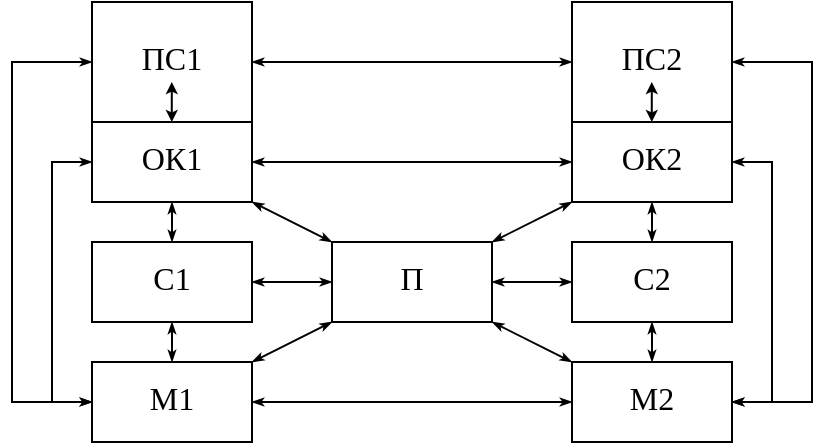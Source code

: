 <mxfile version="18.0.3" type="device" pages="2"><diagram id="C-ePxQUDzWHpukOhYCaf" name="Page-1"><mxGraphModel dx="1064" dy="445" grid="1" gridSize="10" guides="1" tooltips="1" connect="1" arrows="1" fold="1" page="1" pageScale="1" pageWidth="827" pageHeight="1169" math="0" shadow="0"><root><mxCell id="0"/><mxCell id="1" parent="0"/><mxCell id="4cuXNsHj5wjnac_bTnUl-11" style="edgeStyle=orthogonalEdgeStyle;shape=connector;rounded=0;orthogonalLoop=1;jettySize=auto;html=1;exitX=1;exitY=0.5;exitDx=0;exitDy=0;entryX=0;entryY=0.5;entryDx=0;entryDy=0;labelBackgroundColor=default;fontFamily=Times New Roman;fontSize=16;fontColor=default;startArrow=classicThin;startFill=1;endArrow=classicThin;endFill=1;startSize=3;endSize=3;strokeColor=default;spacing=2;" parent="1" source="4cuXNsHj5wjnac_bTnUl-1" target="4cuXNsHj5wjnac_bTnUl-5" edge="1"><mxGeometry relative="1" as="geometry"/></mxCell><mxCell id="4cuXNsHj5wjnac_bTnUl-13" style="edgeStyle=none;shape=connector;rounded=0;orthogonalLoop=1;jettySize=auto;html=1;exitX=1;exitY=1;exitDx=0;exitDy=0;entryX=0;entryY=0;entryDx=0;entryDy=0;labelBackgroundColor=default;fontFamily=Times New Roman;fontSize=16;fontColor=default;startArrow=classicThin;startFill=1;endArrow=classicThin;endFill=1;startSize=3;endSize=3;strokeColor=default;spacing=2;" parent="1" source="4cuXNsHj5wjnac_bTnUl-1" target="4cuXNsHj5wjnac_bTnUl-7" edge="1"><mxGeometry relative="1" as="geometry"/></mxCell><mxCell id="4cuXNsHj5wjnac_bTnUl-15" style="edgeStyle=none;shape=connector;rounded=0;orthogonalLoop=1;jettySize=auto;html=1;exitX=0;exitY=0;exitDx=0;exitDy=0;entryX=1;entryY=1;entryDx=0;entryDy=0;labelBackgroundColor=default;fontFamily=Times New Roman;fontSize=16;fontColor=default;startArrow=classicThin;startFill=1;endArrow=classicThin;endFill=1;startSize=3;endSize=3;strokeColor=default;spacing=2;" parent="1" source="4cuXNsHj5wjnac_bTnUl-1" target="4cuXNsHj5wjnac_bTnUl-4" edge="1"><mxGeometry relative="1" as="geometry"/></mxCell><mxCell id="4cuXNsHj5wjnac_bTnUl-16" style="edgeStyle=none;shape=connector;rounded=0;orthogonalLoop=1;jettySize=auto;html=1;exitX=1;exitY=0;exitDx=0;exitDy=0;labelBackgroundColor=default;fontFamily=Times New Roman;fontSize=16;fontColor=default;startArrow=classicThin;startFill=1;endArrow=classicThin;endFill=1;startSize=3;endSize=3;strokeColor=default;spacing=2;" parent="1" source="4cuXNsHj5wjnac_bTnUl-1" target="4cuXNsHj5wjnac_bTnUl-3" edge="1"><mxGeometry relative="1" as="geometry"/></mxCell><mxCell id="4cuXNsHj5wjnac_bTnUl-1" value="&lt;p style=&quot;line-height: 1; font-size: 16px;&quot;&gt;П&lt;/p&gt;" style="shape=stencil(tVTRboMwDPyavFYh2T5gYtt/pKlXotIkcrJ1/fuaGKQiBq0mQEjgu3B3Bhyh69SYCEJJb84g9LtQKmKwkBLdEdww9iK5vHBZDbVJEWxm8MegM/sWmEkZwwku7pB7CecbQJc7Vn8I+UZrulPXNnhPIi74NGLueBIzztOz8pfFevvrqIqkf4YM2IdkVKjP52V3r9sIVxvlHcsO6VfPu57wOHG11YdbTbj6v6yuCZn7uXW9N/Z0xPDtD3+G+XJta0MbkEq+Fi+htOyP5Wai6QZvQgw0dmO7PE4PRn/OmPCJd0FnGqZWA8KDN8G7yYLr7IJiPXEoKG99BbgB);whiteSpace=wrap;html=1;fontFamily=Times New Roman;fontSize=16;spacingBottom=4;spacing=2;" parent="1" vertex="1"><mxGeometry x="280" y="240" width="80" height="40" as="geometry"/></mxCell><mxCell id="4cuXNsHj5wjnac_bTnUl-12" style="shape=connector;rounded=0;orthogonalLoop=1;jettySize=auto;html=1;exitX=1;exitY=0;exitDx=0;exitDy=0;entryX=0;entryY=1;entryDx=0;entryDy=0;labelBackgroundColor=default;fontFamily=Times New Roman;fontSize=16;fontColor=default;startArrow=classicThin;startFill=1;endArrow=classicThin;endFill=1;startSize=3;endSize=3;strokeColor=default;spacing=2;" parent="1" source="4cuXNsHj5wjnac_bTnUl-2" target="4cuXNsHj5wjnac_bTnUl-1" edge="1"><mxGeometry relative="1" as="geometry"/></mxCell><mxCell id="4cuXNsHj5wjnac_bTnUl-14" style="edgeStyle=none;shape=connector;rounded=0;orthogonalLoop=1;jettySize=auto;html=1;exitX=1;exitY=0.5;exitDx=0;exitDy=0;labelBackgroundColor=default;fontFamily=Times New Roman;fontSize=16;fontColor=default;startArrow=classicThin;startFill=1;endArrow=classicThin;endFill=1;startSize=3;endSize=3;strokeColor=default;spacing=2;" parent="1" source="4cuXNsHj5wjnac_bTnUl-2" target="4cuXNsHj5wjnac_bTnUl-7" edge="1"><mxGeometry relative="1" as="geometry"/></mxCell><mxCell id="4cuXNsHj5wjnac_bTnUl-2" value="&lt;p style=&quot;line-height: 1 ; font-size: 16px&quot;&gt;М1&lt;/p&gt;" style="shape=stencil(tVTRboMwDPyavFYh2T5gYtt/pKlXotIkcrJ1/fuaGKQiBq0mQEjgu3B3Bhyh69SYCEJJb84g9LtQKmKwkBLdEdww9iK5vHBZDbVJEWxm8MegM/sWmEkZwwku7pB7CecbQJc7Vn8I+UZrulPXNnhPIi74NGLueBIzztOz8pfFevvrqIqkf4YM2IdkVKjP52V3r9sIVxvlHcsO6VfPu57wOHG11YdbTbj6v6yuCZn7uXW9N/Z0xPDtD3+G+XJta0MbkEq+Fi+htOyP5Wai6QZvQgw0dmO7PE4PRn/OmPCJd0FnGqZWA8KDN8G7yYLr7IJiPXEoKG99BbgB);whiteSpace=wrap;html=1;fontFamily=Times New Roman;fontSize=16;spacingBottom=4;spacing=2;" parent="1" vertex="1"><mxGeometry x="160" y="300" width="80" height="40" as="geometry"/></mxCell><mxCell id="4cuXNsHj5wjnac_bTnUl-27" style="edgeStyle=orthogonalEdgeStyle;shape=connector;rounded=0;orthogonalLoop=1;jettySize=auto;html=1;exitX=0.5;exitY=1;exitDx=0;exitDy=0;entryX=0.5;entryY=0;entryDx=0;entryDy=0;labelBackgroundColor=default;fontFamily=Times New Roman;fontSize=16;fontColor=default;startArrow=classicThin;startFill=1;endArrow=classicThin;endFill=1;startSize=3;endSize=3;strokeColor=default;spacing=2;" parent="1" source="4cuXNsHj5wjnac_bTnUl-3" target="4cuXNsHj5wjnac_bTnUl-5" edge="1"><mxGeometry relative="1" as="geometry"/></mxCell><mxCell id="4cuXNsHj5wjnac_bTnUl-28" style="edgeStyle=orthogonalEdgeStyle;shape=connector;rounded=0;orthogonalLoop=1;jettySize=auto;html=1;exitX=1;exitY=0.5;exitDx=0;exitDy=0;entryX=1;entryY=0.5;entryDx=0;entryDy=0;labelBackgroundColor=default;fontFamily=Times New Roman;fontSize=16;fontColor=default;startArrow=classicThin;startFill=1;endArrow=classicThin;endFill=1;startSize=3;endSize=3;strokeColor=default;spacing=2;" parent="1" source="4cuXNsHj5wjnac_bTnUl-3" target="4cuXNsHj5wjnac_bTnUl-7" edge="1"><mxGeometry relative="1" as="geometry"/></mxCell><mxCell id="4cuXNsHj5wjnac_bTnUl-3" value="&lt;p style=&quot;line-height: 1 ; font-size: 16px&quot;&gt;ОК2&lt;/p&gt;" style="shape=stencil(tVTRboMwDPyavFYh2T5gYtt/pKlXotIkcrJ1/fuaGKQiBq0mQEjgu3B3Bhyh69SYCEJJb84g9LtQKmKwkBLdEdww9iK5vHBZDbVJEWxm8MegM/sWmEkZwwku7pB7CecbQJc7Vn8I+UZrulPXNnhPIi74NGLueBIzztOz8pfFevvrqIqkf4YM2IdkVKjP52V3r9sIVxvlHcsO6VfPu57wOHG11YdbTbj6v6yuCZn7uXW9N/Z0xPDtD3+G+XJta0MbkEq+Fi+htOyP5Wai6QZvQgw0dmO7PE4PRn/OmPCJd0FnGqZWA8KDN8G7yYLr7IJiPXEoKG99BbgB);whiteSpace=wrap;html=1;fontFamily=Times New Roman;fontSize=16;spacingBottom=4;spacing=2;" parent="1" vertex="1"><mxGeometry x="400" y="180" width="80" height="40" as="geometry"/></mxCell><mxCell id="4cuXNsHj5wjnac_bTnUl-17" style="edgeStyle=none;shape=connector;rounded=0;orthogonalLoop=1;jettySize=auto;html=1;exitX=1;exitY=0.5;exitDx=0;exitDy=0;entryX=0;entryY=0.5;entryDx=0;entryDy=0;labelBackgroundColor=default;fontFamily=Times New Roman;fontSize=16;fontColor=default;startArrow=classicThin;startFill=1;endArrow=classicThin;endFill=1;startSize=3;endSize=3;strokeColor=default;spacing=2;" parent="1" source="4cuXNsHj5wjnac_bTnUl-4" target="4cuXNsHj5wjnac_bTnUl-3" edge="1"><mxGeometry relative="1" as="geometry"/></mxCell><mxCell id="4cuXNsHj5wjnac_bTnUl-22" style="edgeStyle=orthogonalEdgeStyle;shape=connector;rounded=0;orthogonalLoop=1;jettySize=auto;html=1;exitX=0;exitY=0.5;exitDx=0;exitDy=0;entryX=0;entryY=0.5;entryDx=0;entryDy=0;labelBackgroundColor=default;fontFamily=Times New Roman;fontSize=16;fontColor=default;startArrow=classicThin;startFill=1;endArrow=classicThin;endFill=1;startSize=3;endSize=3;strokeColor=default;spacing=2;" parent="1" source="4cuXNsHj5wjnac_bTnUl-4" target="4cuXNsHj5wjnac_bTnUl-2" edge="1"><mxGeometry relative="1" as="geometry"/></mxCell><mxCell id="4cuXNsHj5wjnac_bTnUl-4" value="&lt;p style=&quot;line-height: 1 ; font-size: 16px&quot;&gt;ОК1&lt;/p&gt;" style="shape=stencil(tVTRboMwDPyavFYh2T5gYtt/pKlXotIkcrJ1/fuaGKQiBq0mQEjgu3B3Bhyh69SYCEJJb84g9LtQKmKwkBLdEdww9iK5vHBZDbVJEWxm8MegM/sWmEkZwwku7pB7CecbQJc7Vn8I+UZrulPXNnhPIi74NGLueBIzztOz8pfFevvrqIqkf4YM2IdkVKjP52V3r9sIVxvlHcsO6VfPu57wOHG11YdbTbj6v6yuCZn7uXW9N/Z0xPDtD3+G+XJta0MbkEq+Fi+htOyP5Wai6QZvQgw0dmO7PE4PRn/OmPCJd0FnGqZWA8KDN8G7yYLr7IJiPXEoKG99BbgB);whiteSpace=wrap;html=1;fontFamily=Times New Roman;fontSize=16;spacingBottom=4;spacing=2;" parent="1" vertex="1"><mxGeometry x="160" y="180" width="80" height="40" as="geometry"/></mxCell><mxCell id="4cuXNsHj5wjnac_bTnUl-26" style="edgeStyle=orthogonalEdgeStyle;shape=connector;rounded=0;orthogonalLoop=1;jettySize=auto;html=1;exitX=0.5;exitY=1;exitDx=0;exitDy=0;entryX=0.5;entryY=0;entryDx=0;entryDy=0;labelBackgroundColor=default;fontFamily=Times New Roman;fontSize=16;fontColor=default;startArrow=classicThin;startFill=1;endArrow=classicThin;endFill=1;startSize=3;endSize=3;strokeColor=default;spacing=2;" parent="1" source="4cuXNsHj5wjnac_bTnUl-5" target="4cuXNsHj5wjnac_bTnUl-7" edge="1"><mxGeometry relative="1" as="geometry"/></mxCell><mxCell id="4cuXNsHj5wjnac_bTnUl-5" value="&lt;p style=&quot;line-height: 1 ; font-size: 16px&quot;&gt;С2&lt;/p&gt;" style="shape=stencil(tVTRboMwDPyavFYh2T5gYtt/pKlXotIkcrJ1/fuaGKQiBq0mQEjgu3B3Bhyh69SYCEJJb84g9LtQKmKwkBLdEdww9iK5vHBZDbVJEWxm8MegM/sWmEkZwwku7pB7CecbQJc7Vn8I+UZrulPXNnhPIi74NGLueBIzztOz8pfFevvrqIqkf4YM2IdkVKjP52V3r9sIVxvlHcsO6VfPu57wOHG11YdbTbj6v6yuCZn7uXW9N/Z0xPDtD3+G+XJta0MbkEq+Fi+htOyP5Wai6QZvQgw0dmO7PE4PRn/OmPCJd0FnGqZWA8KDN8G7yYLr7IJiPXEoKG99BbgB);whiteSpace=wrap;html=1;fontFamily=Times New Roman;fontSize=16;spacingBottom=4;spacing=2;" parent="1" vertex="1"><mxGeometry x="400" y="240" width="80" height="40" as="geometry"/></mxCell><mxCell id="4cuXNsHj5wjnac_bTnUl-10" style="edgeStyle=orthogonalEdgeStyle;rounded=0;orthogonalLoop=1;jettySize=auto;html=1;exitX=1;exitY=0.5;exitDx=0;exitDy=0;entryX=0;entryY=0.5;entryDx=0;entryDy=0;startArrow=classicThin;startFill=1;endArrow=classicThin;endFill=1;endSize=3;startSize=3;fontFamily=Times New Roman;fontSize=16;spacing=2;" parent="1" source="4cuXNsHj5wjnac_bTnUl-6" target="4cuXNsHj5wjnac_bTnUl-1" edge="1"><mxGeometry relative="1" as="geometry"/></mxCell><mxCell id="4cuXNsHj5wjnac_bTnUl-24" style="edgeStyle=orthogonalEdgeStyle;shape=connector;rounded=0;orthogonalLoop=1;jettySize=auto;html=1;exitX=0.5;exitY=0;exitDx=0;exitDy=0;entryX=0.5;entryY=1;entryDx=0;entryDy=0;labelBackgroundColor=default;fontFamily=Times New Roman;fontSize=16;fontColor=default;startArrow=classicThin;startFill=1;endArrow=classicThin;endFill=1;startSize=3;endSize=3;strokeColor=default;spacing=2;" parent="1" source="4cuXNsHj5wjnac_bTnUl-6" target="4cuXNsHj5wjnac_bTnUl-4" edge="1"><mxGeometry relative="1" as="geometry"/></mxCell><mxCell id="4cuXNsHj5wjnac_bTnUl-25" style="edgeStyle=orthogonalEdgeStyle;shape=connector;rounded=0;orthogonalLoop=1;jettySize=auto;html=1;exitX=0.5;exitY=1;exitDx=0;exitDy=0;entryX=0.5;entryY=0;entryDx=0;entryDy=0;labelBackgroundColor=default;fontFamily=Times New Roman;fontSize=16;fontColor=default;startArrow=classicThin;startFill=1;endArrow=classicThin;endFill=1;startSize=3;endSize=3;strokeColor=default;spacing=2;" parent="1" source="4cuXNsHj5wjnac_bTnUl-6" target="4cuXNsHj5wjnac_bTnUl-2" edge="1"><mxGeometry relative="1" as="geometry"/></mxCell><mxCell id="4cuXNsHj5wjnac_bTnUl-6" value="&lt;p style=&quot;line-height: 1 ; font-size: 16px&quot;&gt;С1&lt;/p&gt;" style="shape=stencil(tVTRboMwDPyavFYh2T5gYtt/pKlXotIkcrJ1/fuaGKQiBq0mQEjgu3B3Bhyh69SYCEJJb84g9LtQKmKwkBLdEdww9iK5vHBZDbVJEWxm8MegM/sWmEkZwwku7pB7CecbQJc7Vn8I+UZrulPXNnhPIi74NGLueBIzztOz8pfFevvrqIqkf4YM2IdkVKjP52V3r9sIVxvlHcsO6VfPu57wOHG11YdbTbj6v6yuCZn7uXW9N/Z0xPDtD3+G+XJta0MbkEq+Fi+htOyP5Wai6QZvQgw0dmO7PE4PRn/OmPCJd0FnGqZWA8KDN8G7yYLr7IJiPXEoKG99BbgB);whiteSpace=wrap;html=1;fontFamily=Times New Roman;fontSize=16;spacingBottom=4;spacing=2;" parent="1" vertex="1"><mxGeometry x="160" y="240" width="80" height="40" as="geometry"/></mxCell><mxCell id="4cuXNsHj5wjnac_bTnUl-7" value="&lt;p style=&quot;line-height: 1 ; font-size: 16px&quot;&gt;М2&lt;/p&gt;" style="shape=stencil(tVTRboMwDPyavFYh2T5gYtt/pKlXotIkcrJ1/fuaGKQiBq0mQEjgu3B3Bhyh69SYCEJJb84g9LtQKmKwkBLdEdww9iK5vHBZDbVJEWxm8MegM/sWmEkZwwku7pB7CecbQJc7Vn8I+UZrulPXNnhPIi74NGLueBIzztOz8pfFevvrqIqkf4YM2IdkVKjP52V3r9sIVxvlHcsO6VfPu57wOHG11YdbTbj6v6yuCZn7uXW9N/Z0xPDtD3+G+XJta0MbkEq+Fi+htOyP5Wai6QZvQgw0dmO7PE4PRn/OmPCJd0FnGqZWA8KDN8G7yYLr7IJiPXEoKG99BbgB);whiteSpace=wrap;html=1;fontFamily=Times New Roman;fontSize=16;spacingBottom=4;spacing=2;" parent="1" vertex="1"><mxGeometry x="400" y="300" width="80" height="40" as="geometry"/></mxCell><mxCell id="4cuXNsHj5wjnac_bTnUl-18" style="edgeStyle=none;shape=connector;rounded=0;orthogonalLoop=1;jettySize=auto;html=1;exitX=1;exitY=0.5;exitDx=0;exitDy=0;labelBackgroundColor=default;fontFamily=Times New Roman;fontSize=16;fontColor=default;startArrow=classicThin;startFill=1;endArrow=classicThin;endFill=1;startSize=3;endSize=3;strokeColor=default;spacing=2;" parent="1" source="4cuXNsHj5wjnac_bTnUl-8" target="4cuXNsHj5wjnac_bTnUl-9" edge="1"><mxGeometry relative="1" as="geometry"/></mxCell><mxCell id="4cuXNsHj5wjnac_bTnUl-23" style="edgeStyle=orthogonalEdgeStyle;shape=connector;rounded=0;orthogonalLoop=1;jettySize=auto;html=1;exitX=0;exitY=0.5;exitDx=0;exitDy=0;entryX=0;entryY=0.5;entryDx=0;entryDy=0;labelBackgroundColor=default;fontFamily=Times New Roman;fontSize=16;fontColor=default;startArrow=classicThin;startFill=1;endArrow=classicThin;endFill=1;startSize=3;endSize=3;strokeColor=default;spacing=2;" parent="1" source="4cuXNsHj5wjnac_bTnUl-8" target="4cuXNsHj5wjnac_bTnUl-2" edge="1"><mxGeometry relative="1" as="geometry"><Array as="points"><mxPoint x="120" y="150"/><mxPoint x="120" y="320"/></Array></mxGeometry></mxCell><mxCell id="4cuXNsHj5wjnac_bTnUl-8" value="&lt;p style=&quot;line-height: 1 ; font-size: 16px&quot;&gt;ПС1&lt;/p&gt;" style="shape=stencil(tVTRboMwDPyavFYh2T5gYtt/pKlXotIkcrJ1/fuaGKQiBq0mQEjgu3B3Bhyh69SYCEJJb84g9LtQKmKwkBLdEdww9iK5vHBZDbVJEWxm8MegM/sWmEkZwwku7pB7CecbQJc7Vn8I+UZrulPXNnhPIi74NGLueBIzztOz8pfFevvrqIqkf4YM2IdkVKjP52V3r9sIVxvlHcsO6VfPu57wOHG11YdbTbj6v6yuCZn7uXW9N/Z0xPDtD3+G+XJta0MbkEq+Fi+htOyP5Wai6QZvQgw0dmO7PE4PRn/OmPCJd0FnGqZWA8KDN8G7yYLr7IJiPXEoKG99BbgB);whiteSpace=wrap;html=1;fontFamily=Times New Roman;fontSize=16;spacingBottom=4;spacing=2;" parent="1" vertex="1"><mxGeometry x="160" y="120" width="80" height="60" as="geometry"/></mxCell><mxCell id="4cuXNsHj5wjnac_bTnUl-30" style="edgeStyle=orthogonalEdgeStyle;shape=connector;rounded=0;orthogonalLoop=1;jettySize=auto;html=1;exitX=1;exitY=0.5;exitDx=0;exitDy=0;entryX=1;entryY=0.5;entryDx=0;entryDy=0;labelBackgroundColor=default;fontFamily=Times New Roman;fontSize=16;fontColor=default;startArrow=classicThin;startFill=1;endArrow=classicThin;endFill=1;startSize=3;endSize=3;strokeColor=default;spacing=2;" parent="1" source="4cuXNsHj5wjnac_bTnUl-9" target="4cuXNsHj5wjnac_bTnUl-7" edge="1"><mxGeometry relative="1" as="geometry"><Array as="points"><mxPoint x="520" y="150"/><mxPoint x="520" y="320"/></Array></mxGeometry></mxCell><mxCell id="4cuXNsHj5wjnac_bTnUl-9" value="&lt;p style=&quot;line-height: 1 ; font-size: 16px&quot;&gt;ПС2&lt;/p&gt;" style="shape=stencil(tVTRboMwDPyavFYh2T5gYtt/pKlXotIkcrJ1/fuaGKQiBq0mQEjgu3B3Bhyh69SYCEJJb84g9LtQKmKwkBLdEdww9iK5vHBZDbVJEWxm8MegM/sWmEkZwwku7pB7CecbQJc7Vn8I+UZrulPXNnhPIi74NGLueBIzztOz8pfFevvrqIqkf4YM2IdkVKjP52V3r9sIVxvlHcsO6VfPu57wOHG11YdbTbj6v6yuCZn7uXW9N/Z0xPDtD3+G+XJta0MbkEq+Fi+htOyP5Wai6QZvQgw0dmO7PE4PRn/OmPCJd0FnGqZWA8KDN8G7yYLr7IJiPXEoKG99BbgB);whiteSpace=wrap;html=1;fontFamily=Times New Roman;fontSize=16;spacingBottom=4;spacing=2;" parent="1" vertex="1"><mxGeometry x="400" y="120" width="80" height="60" as="geometry"/></mxCell><mxCell id="4cuXNsHj5wjnac_bTnUl-20" value="" style="endArrow=classic;startArrow=classic;html=1;rounded=0;labelBackgroundColor=default;fontFamily=Times New Roman;fontSize=16;fontColor=default;startSize=3;endSize=3;strokeColor=default;shape=connector;spacing=2;" parent="1" edge="1"><mxGeometry width="50" height="50" relative="1" as="geometry"><mxPoint x="199.89" y="180" as="sourcePoint"/><mxPoint x="199.89" y="160" as="targetPoint"/></mxGeometry></mxCell><mxCell id="4cuXNsHj5wjnac_bTnUl-21" value="" style="endArrow=classic;startArrow=classic;html=1;rounded=0;labelBackgroundColor=default;fontFamily=Times New Roman;fontSize=16;fontColor=default;startSize=3;endSize=3;strokeColor=default;shape=connector;spacing=2;" parent="1" edge="1"><mxGeometry width="50" height="50" relative="1" as="geometry"><mxPoint x="439.89" y="180" as="sourcePoint"/><mxPoint x="439.89" y="160" as="targetPoint"/></mxGeometry></mxCell></root></mxGraphModel></diagram><diagram id="zdh_qhsyrRvxEzjY4bCB" name="Page-2"><mxGraphModel dx="29" dy="80" grid="1" gridSize="10" guides="1" tooltips="1" connect="1" arrows="1" fold="1" page="1" pageScale="1" pageWidth="827" pageHeight="1169" math="0" shadow="0"><root><mxCell id="0"/><mxCell id="1" parent="0"/><mxCell id="7ZnTZGdGjSLfECGlXHYM-3" value="" style="endArrow=classic;html=1;rounded=0;endSize=3;" edge="1" parent="1"><mxGeometry width="50" height="50" relative="1" as="geometry"><mxPoint x="160" y="200" as="sourcePoint"/><mxPoint x="550" y="200" as="targetPoint"/></mxGeometry></mxCell><mxCell id="7ZnTZGdGjSLfECGlXHYM-4" value="" style="endArrow=none;html=1;rounded=0;" edge="1" parent="1"><mxGeometry width="50" height="50" relative="1" as="geometry"><mxPoint x="240" y="220" as="sourcePoint"/><mxPoint x="240" y="200" as="targetPoint"/></mxGeometry></mxCell><mxCell id="7ZnTZGdGjSLfECGlXHYM-5" value="" style="endArrow=none;html=1;rounded=0;" edge="1" parent="1"><mxGeometry width="50" height="50" relative="1" as="geometry"><mxPoint x="320" y="220" as="sourcePoint"/><mxPoint x="320" y="200" as="targetPoint"/></mxGeometry></mxCell><mxCell id="7ZnTZGdGjSLfECGlXHYM-6" value="" style="endArrow=none;html=1;rounded=0;" edge="1" parent="1"><mxGeometry width="50" height="50" relative="1" as="geometry"><mxPoint x="440" y="220" as="sourcePoint"/><mxPoint x="440" y="200" as="targetPoint"/></mxGeometry></mxCell><mxCell id="7ZnTZGdGjSLfECGlXHYM-7" value="" style="endArrow=oval;startArrow=oval;html=1;rounded=0;startFill=1;endFill=1;endSize=3;startSize=3;" edge="1" parent="1"><mxGeometry width="50" height="50" relative="1" as="geometry"><mxPoint x="240" y="200" as="sourcePoint"/><mxPoint x="300" y="170" as="targetPoint"/></mxGeometry></mxCell><mxCell id="7ZnTZGdGjSLfECGlXHYM-8" value="" style="endArrow=oval;startArrow=oval;html=1;rounded=0;startFill=1;endFill=1;endSize=3;startSize=3;" edge="1" parent="1"><mxGeometry width="50" height="50" relative="1" as="geometry"><mxPoint x="320" y="190" as="sourcePoint"/><mxPoint x="300" y="170" as="targetPoint"/></mxGeometry></mxCell><mxCell id="7ZnTZGdGjSLfECGlXHYM-9" value="" style="endArrow=oval;startArrow=oval;html=1;rounded=0;startFill=1;endFill=1;endSize=3;startSize=3;" edge="1" parent="1"><mxGeometry width="50" height="50" relative="1" as="geometry"><mxPoint x="410" y="150" as="sourcePoint"/><mxPoint x="320" y="190" as="targetPoint"/></mxGeometry></mxCell><mxCell id="7ZnTZGdGjSLfECGlXHYM-10" value="" style="endArrow=oval;startArrow=oval;html=1;rounded=0;startFill=1;endFill=1;endSize=3;startSize=3;" edge="1" parent="1"><mxGeometry width="50" height="50" relative="1" as="geometry"><mxPoint x="410" y="150" as="sourcePoint"/><mxPoint x="440" y="170" as="targetPoint"/></mxGeometry></mxCell><mxCell id="7ZnTZGdGjSLfECGlXHYM-11" value="" style="endArrow=oval;startArrow=oval;html=1;rounded=0;startFill=1;endFill=1;endSize=3;startSize=3;" edge="1" parent="1"><mxGeometry width="50" height="50" relative="1" as="geometry"><mxPoint x="440" y="170" as="sourcePoint"/><mxPoint x="520" y="140" as="targetPoint"/></mxGeometry></mxCell><mxCell id="7ZnTZGdGjSLfECGlXHYM-12" value="Начальная фаза" style="text;html=1;align=center;verticalAlign=middle;resizable=0;points=[];autosize=1;strokeColor=none;fillColor=none;fontFamily=Times New Roman;" vertex="1" parent="1"><mxGeometry x="146" y="200" width="100" height="20" as="geometry"/></mxCell><mxCell id="7ZnTZGdGjSLfECGlXHYM-13" value="1-й цикл" style="text;html=1;align=center;verticalAlign=middle;resizable=0;points=[];autosize=1;strokeColor=none;fillColor=none;fontFamily=Times New Roman;" vertex="1" parent="1"><mxGeometry x="249" y="200" width="60" height="20" as="geometry"/></mxCell><mxCell id="7ZnTZGdGjSLfECGlXHYM-14" value="2-й цикл" style="text;html=1;align=center;verticalAlign=middle;resizable=0;points=[];autosize=1;strokeColor=none;fillColor=none;fontFamily=Times New Roman;" vertex="1" parent="1"><mxGeometry x="353" y="200" width="60" height="20" as="geometry"/></mxCell><mxCell id="7ZnTZGdGjSLfECGlXHYM-15" value="3-й цикл" style="text;html=1;align=center;verticalAlign=middle;resizable=0;points=[];autosize=1;strokeColor=none;fillColor=none;fontFamily=Times New Roman;" vertex="1" parent="1"><mxGeometry x="450" y="200" width="60" height="20" as="geometry"/></mxCell><mxCell id="7ZnTZGdGjSLfECGlXHYM-16" value="Фаза&lt;br&gt;подъема" style="text;html=1;align=center;verticalAlign=middle;resizable=0;points=[];autosize=1;strokeColor=none;fillColor=none;fontFamily=Times New Roman;" vertex="1" parent="1"><mxGeometry x="220" y="150" width="60" height="30" as="geometry"/></mxCell><mxCell id="7ZnTZGdGjSLfECGlXHYM-17" value="Фаза&lt;br&gt;спада" style="text;html=1;align=center;verticalAlign=middle;resizable=0;points=[];autosize=1;strokeColor=none;fillColor=none;fontFamily=Times New Roman;" vertex="1" parent="1"><mxGeometry x="325" y="130" width="40" height="30" as="geometry"/></mxCell><mxCell id="7ZnTZGdGjSLfECGlXHYM-18" value="Пик конфликта" style="text;html=1;align=center;verticalAlign=middle;resizable=0;points=[];autosize=1;strokeColor=none;fillColor=none;fontFamily=Times New Roman;" vertex="1" parent="1"><mxGeometry x="255" y="105" width="90" height="20" as="geometry"/></mxCell><mxCell id="7ZnTZGdGjSLfECGlXHYM-19" value="" style="endArrow=classic;html=1;rounded=0;fontFamily=Times New Roman;startSize=3;endSize=3;" edge="1" parent="1" source="7ZnTZGdGjSLfECGlXHYM-18"><mxGeometry width="50" height="50" relative="1" as="geometry"><mxPoint x="280" y="310" as="sourcePoint"/><mxPoint x="300" y="160" as="targetPoint"/></mxGeometry></mxCell><mxCell id="7ZnTZGdGjSLfECGlXHYM-20" value="Пик конфликта" style="text;html=1;align=center;verticalAlign=middle;resizable=0;points=[];autosize=1;strokeColor=none;fillColor=none;fontFamily=Times New Roman;" vertex="1" parent="1"><mxGeometry x="365" y="87.5" width="90" height="20" as="geometry"/></mxCell><mxCell id="7ZnTZGdGjSLfECGlXHYM-21" value="" style="endArrow=classic;html=1;rounded=0;fontFamily=Times New Roman;startSize=3;endSize=3;" edge="1" parent="1" source="7ZnTZGdGjSLfECGlXHYM-20"><mxGeometry width="50" height="50" relative="1" as="geometry"><mxPoint x="390" y="292.5" as="sourcePoint"/><mxPoint x="410" y="142.5" as="targetPoint"/></mxGeometry></mxCell><mxCell id="7ZnTZGdGjSLfECGlXHYM-22" value="Фаза&lt;br&gt;подъема" style="text;html=1;align=center;verticalAlign=middle;resizable=0;points=[];autosize=1;strokeColor=none;fillColor=none;fontFamily=Times New Roman;" vertex="1" parent="1"><mxGeometry x="353" y="170" width="60" height="30" as="geometry"/></mxCell><mxCell id="7ZnTZGdGjSLfECGlXHYM-23" value="" style="endArrow=classic;html=1;rounded=0;fontFamily=Times New Roman;startSize=3;endSize=3;exitX=0.118;exitY=1.027;exitDx=0;exitDy=0;exitPerimeter=0;" edge="1" parent="1" source="7ZnTZGdGjSLfECGlXHYM-17"><mxGeometry width="50" height="50" relative="1" as="geometry"><mxPoint x="310" y="135" as="sourcePoint"/><mxPoint x="312" y="178" as="targetPoint"/></mxGeometry></mxCell><mxCell id="7ZnTZGdGjSLfECGlXHYM-24" value="Фаза&lt;br&gt;спада" style="text;html=1;align=center;verticalAlign=middle;resizable=0;points=[];autosize=1;strokeColor=none;fillColor=none;fontFamily=Times New Roman;" vertex="1" parent="1"><mxGeometry x="440" y="120" width="40" height="30" as="geometry"/></mxCell><mxCell id="7ZnTZGdGjSLfECGlXHYM-25" value="" style="endArrow=classic;html=1;rounded=0;fontFamily=Times New Roman;startSize=3;endSize=3;exitX=0.057;exitY=0.983;exitDx=0;exitDy=0;exitPerimeter=0;" edge="1" parent="1" source="7ZnTZGdGjSLfECGlXHYM-24"><mxGeometry width="50" height="50" relative="1" as="geometry"><mxPoint x="430" y="115" as="sourcePoint"/><mxPoint x="430" y="160" as="targetPoint"/></mxGeometry></mxCell><mxCell id="7ZnTZGdGjSLfECGlXHYM-26" value="t" style="text;html=1;align=center;verticalAlign=middle;resizable=0;points=[];autosize=1;strokeColor=none;fillColor=none;fontFamily=Times New Roman;" vertex="1" parent="1"><mxGeometry x="534" y="201" width="20" height="20" as="geometry"/></mxCell></root></mxGraphModel></diagram></mxfile>